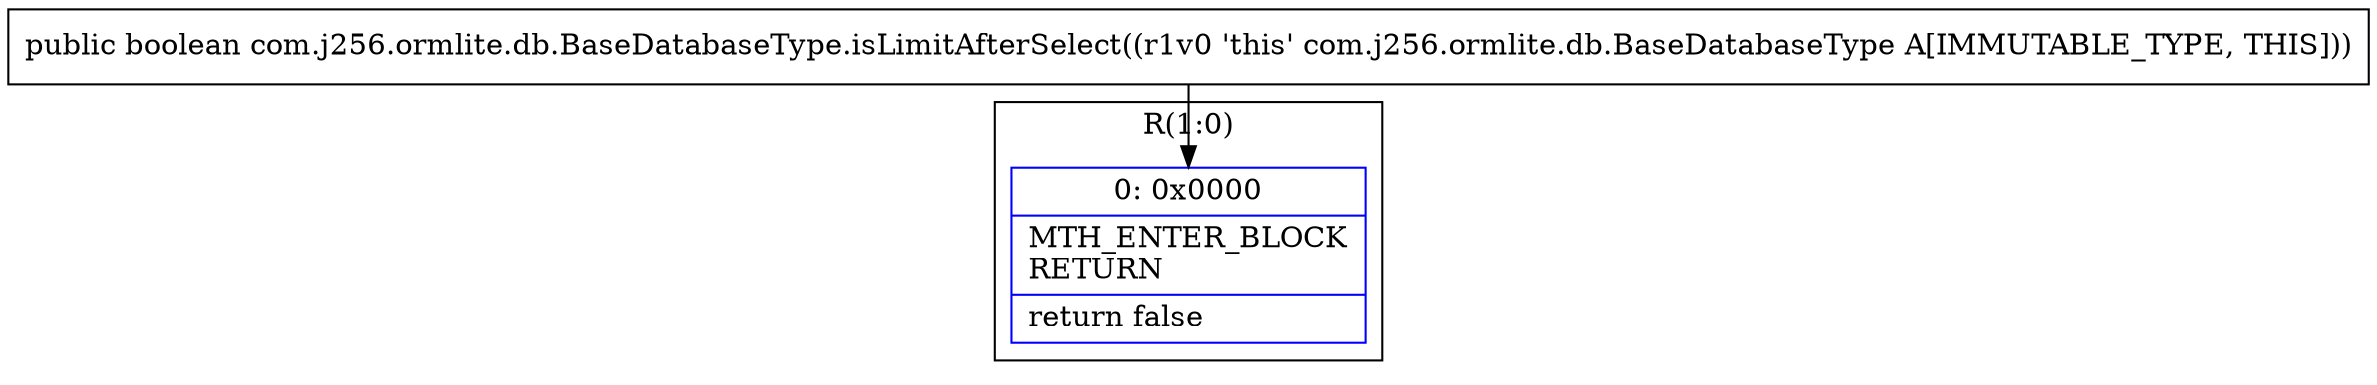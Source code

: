 digraph "CFG forcom.j256.ormlite.db.BaseDatabaseType.isLimitAfterSelect()Z" {
subgraph cluster_Region_813804436 {
label = "R(1:0)";
node [shape=record,color=blue];
Node_0 [shape=record,label="{0\:\ 0x0000|MTH_ENTER_BLOCK\lRETURN\l|return false\l}"];
}
MethodNode[shape=record,label="{public boolean com.j256.ormlite.db.BaseDatabaseType.isLimitAfterSelect((r1v0 'this' com.j256.ormlite.db.BaseDatabaseType A[IMMUTABLE_TYPE, THIS])) }"];
MethodNode -> Node_0;
}

